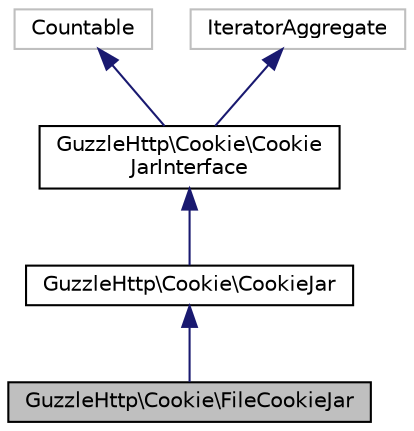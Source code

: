 digraph "GuzzleHttp\Cookie\FileCookieJar"
{
  edge [fontname="Helvetica",fontsize="10",labelfontname="Helvetica",labelfontsize="10"];
  node [fontname="Helvetica",fontsize="10",shape=record];
  Node5 [label="GuzzleHttp\\Cookie\\FileCookieJar",height=0.2,width=0.4,color="black", fillcolor="grey75", style="filled", fontcolor="black"];
  Node6 -> Node5 [dir="back",color="midnightblue",fontsize="10",style="solid",fontname="Helvetica"];
  Node6 [label="GuzzleHttp\\Cookie\\CookieJar",height=0.2,width=0.4,color="black", fillcolor="white", style="filled",URL="$classGuzzleHttp_1_1Cookie_1_1CookieJar.html"];
  Node7 -> Node6 [dir="back",color="midnightblue",fontsize="10",style="solid",fontname="Helvetica"];
  Node7 [label="GuzzleHttp\\Cookie\\Cookie\lJarInterface",height=0.2,width=0.4,color="black", fillcolor="white", style="filled",URL="$interfaceGuzzleHttp_1_1Cookie_1_1CookieJarInterface.html"];
  Node8 -> Node7 [dir="back",color="midnightblue",fontsize="10",style="solid",fontname="Helvetica"];
  Node8 [label="Countable",height=0.2,width=0.4,color="grey75", fillcolor="white", style="filled"];
  Node9 -> Node7 [dir="back",color="midnightblue",fontsize="10",style="solid",fontname="Helvetica"];
  Node9 [label="IteratorAggregate",height=0.2,width=0.4,color="grey75", fillcolor="white", style="filled"];
}
